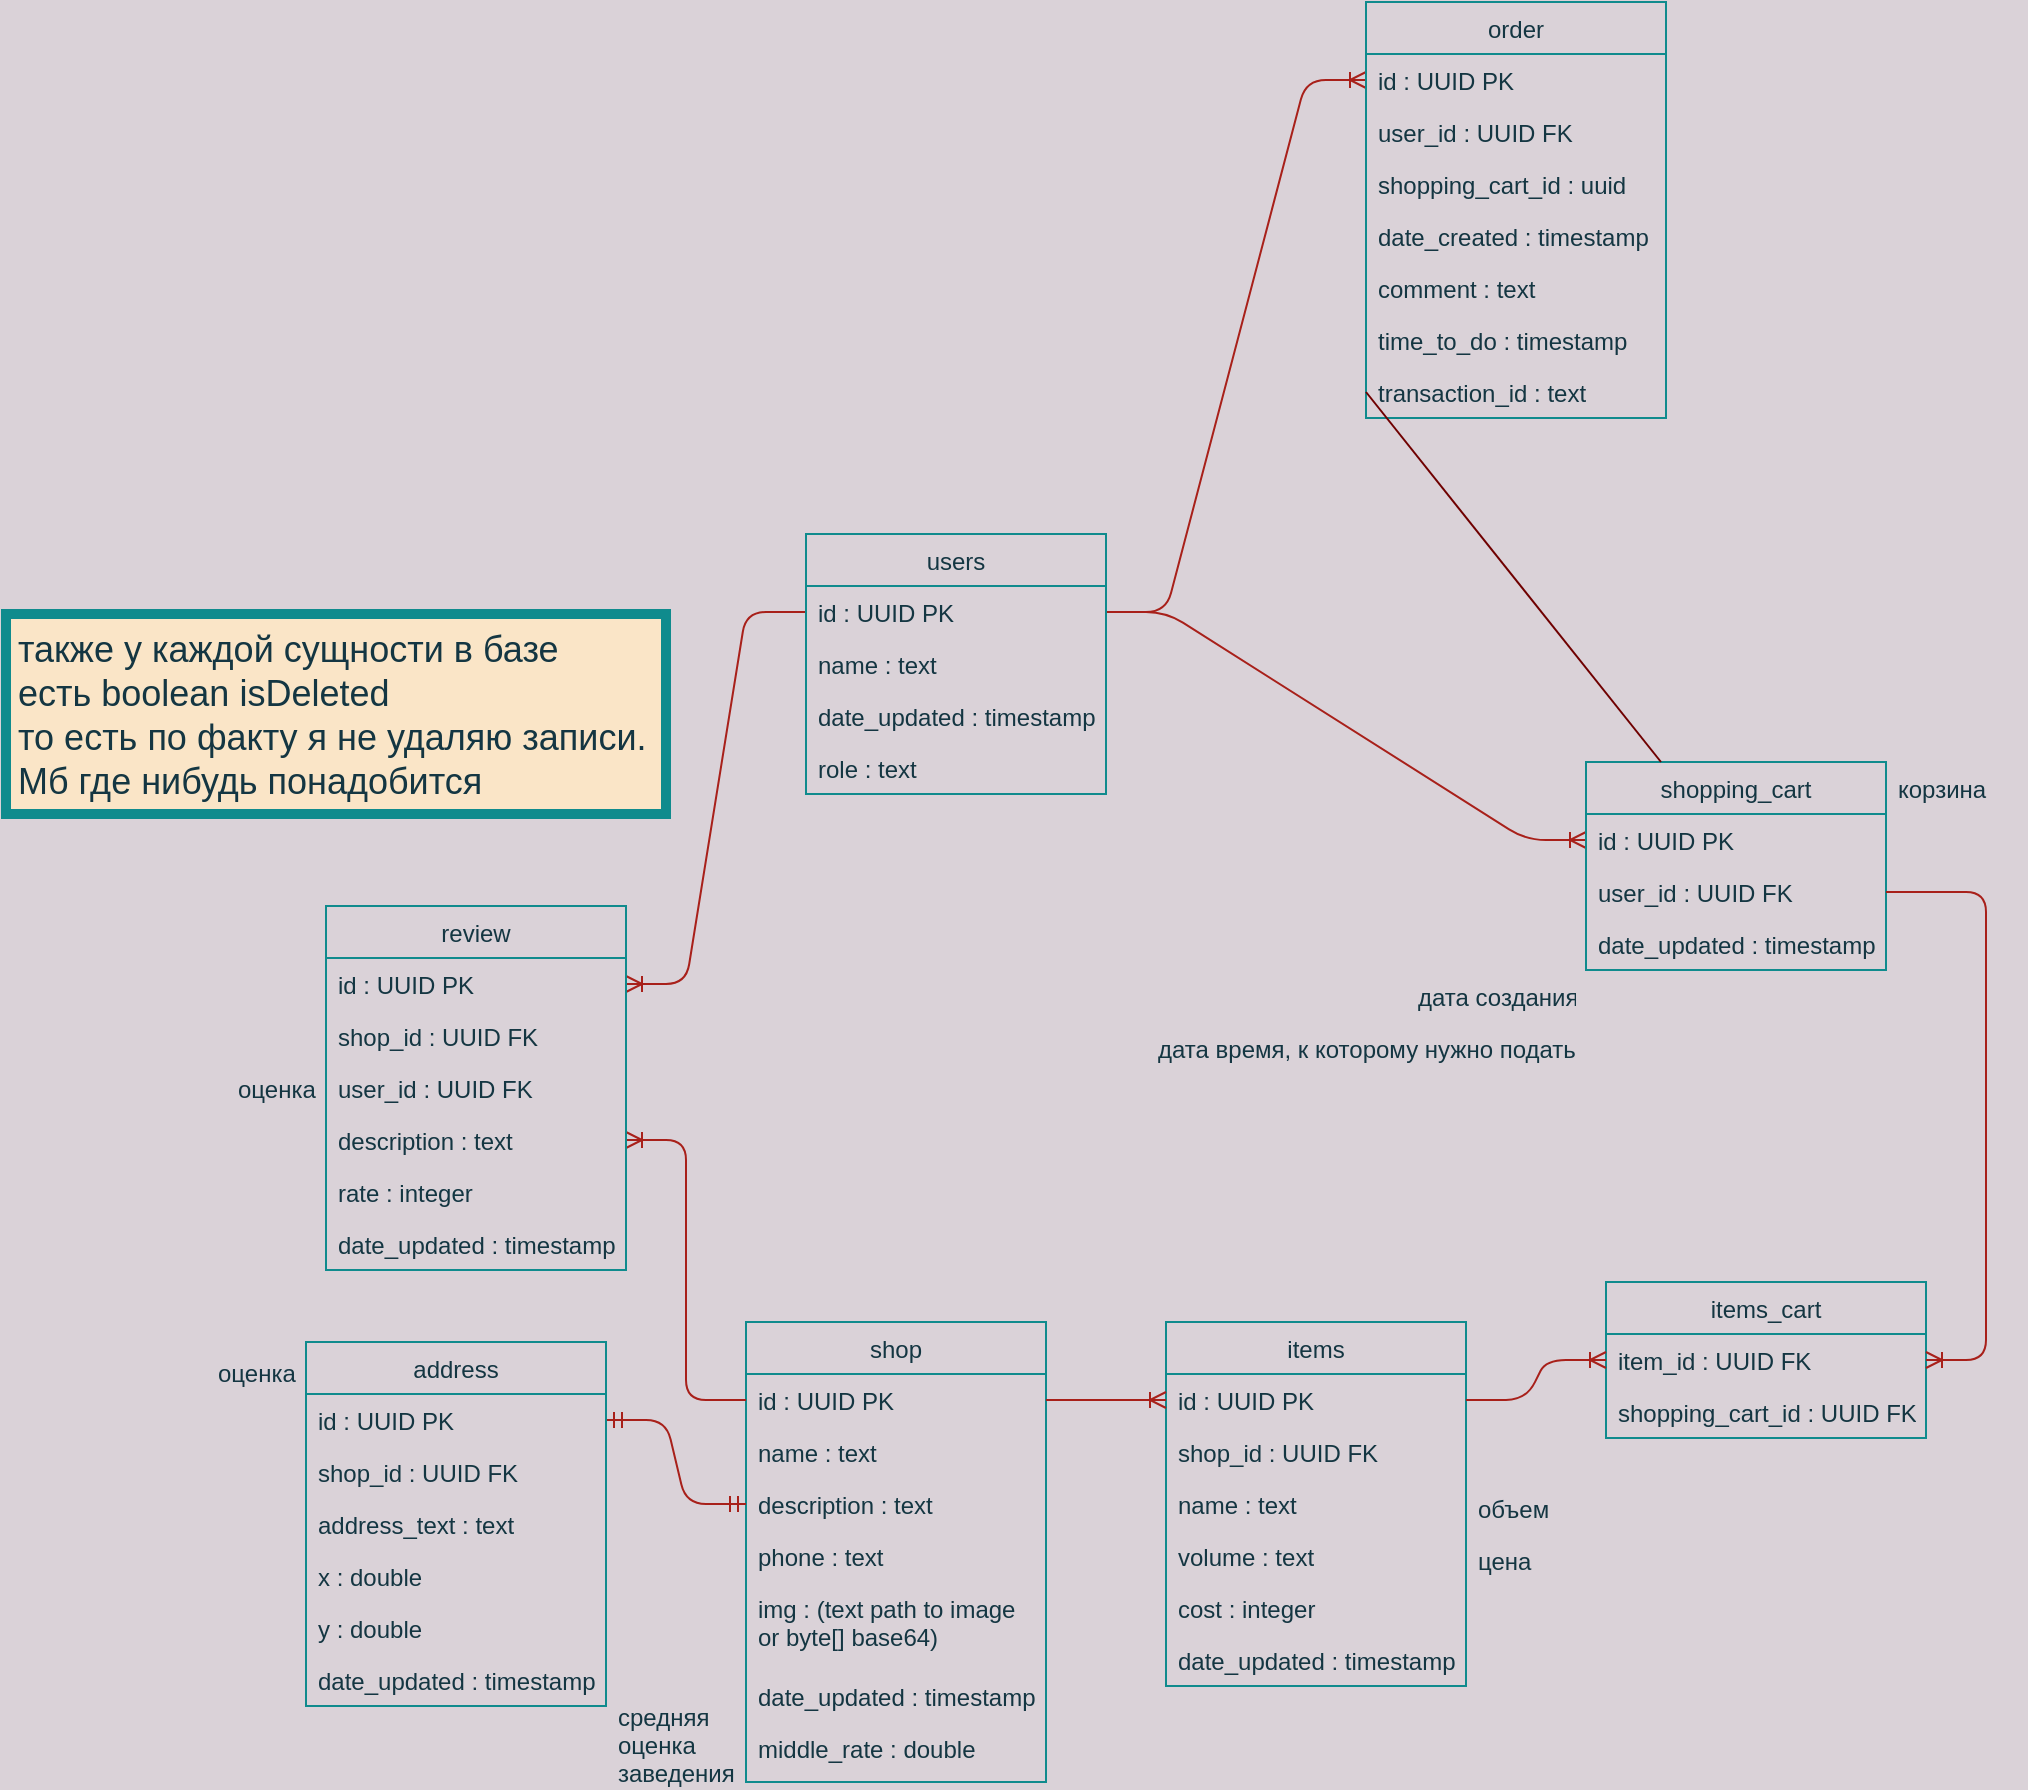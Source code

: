 <mxfile version="13.7.9" type="embed"><diagram id="mk4_29LME3fyjlaXiGMG" name="Page-1"><mxGraphModel dx="612" dy="1837" grid="1" gridSize="10" guides="1" tooltips="1" connect="1" arrows="1" fold="1" page="1" pageScale="1" pageWidth="827" pageHeight="1169" background="#DAD2D8" math="0" shadow="0"><root><mxCell id="0"/><mxCell id="1" parent="0"/><mxCell id="iJNk47OYg-jyD1bxVvRo-1" value="shop" style="swimlane;fontStyle=0;childLayout=stackLayout;horizontal=1;startSize=26;fillColor=none;horizontalStack=0;resizeParent=1;resizeParentMax=0;resizeLast=0;collapsible=1;marginBottom=0;strokeColor=#0F8B8D;fontColor=#143642;" parent="1" vertex="1"><mxGeometry x="510" y="210" width="150" height="230" as="geometry"><mxRectangle x="110" y="240" width="60" height="26" as="alternateBounds"/></mxGeometry></mxCell><mxCell id="iJNk47OYg-jyD1bxVvRo-2" value="id : UUID PK" style="text;strokeColor=none;fillColor=none;align=left;verticalAlign=top;spacingLeft=4;spacingRight=4;overflow=hidden;rotatable=0;points=[[0,0.5],[1,0.5]];portConstraint=eastwest;fontColor=#143642;" parent="iJNk47OYg-jyD1bxVvRo-1" vertex="1"><mxGeometry y="26" width="150" height="26" as="geometry"/></mxCell><mxCell id="iJNk47OYg-jyD1bxVvRo-3" value="name : text" style="text;strokeColor=none;fillColor=none;align=left;verticalAlign=top;spacingLeft=4;spacingRight=4;overflow=hidden;rotatable=0;points=[[0,0.5],[1,0.5]];portConstraint=eastwest;fontColor=#143642;" parent="iJNk47OYg-jyD1bxVvRo-1" vertex="1"><mxGeometry y="52" width="150" height="26" as="geometry"/></mxCell><mxCell id="iJNk47OYg-jyD1bxVvRo-7" value="description : text" style="text;strokeColor=none;fillColor=none;align=left;verticalAlign=top;spacingLeft=4;spacingRight=4;overflow=hidden;rotatable=0;points=[[0,0.5],[1,0.5]];portConstraint=eastwest;fontColor=#143642;" parent="iJNk47OYg-jyD1bxVvRo-1" vertex="1"><mxGeometry y="78" width="150" height="26" as="geometry"/></mxCell><mxCell id="iJNk47OYg-jyD1bxVvRo-9" value="phone : text" style="text;strokeColor=none;fillColor=none;align=left;verticalAlign=top;spacingLeft=4;spacingRight=4;overflow=hidden;rotatable=0;points=[[0,0.5],[1,0.5]];portConstraint=eastwest;fontColor=#143642;" parent="iJNk47OYg-jyD1bxVvRo-1" vertex="1"><mxGeometry y="104" width="150" height="26" as="geometry"/></mxCell><mxCell id="iJNk47OYg-jyD1bxVvRo-10" value="img : (text path to image&#10;or byte[] base64)" style="text;strokeColor=none;fillColor=none;align=left;verticalAlign=top;spacingLeft=4;spacingRight=4;overflow=hidden;rotatable=0;points=[[0,0.5],[1,0.5]];portConstraint=eastwest;fontColor=#143642;" parent="iJNk47OYg-jyD1bxVvRo-1" vertex="1"><mxGeometry y="130" width="150" height="44" as="geometry"/></mxCell><mxCell id="iJNk47OYg-jyD1bxVvRo-14" value="date_updated : timestamp" style="text;strokeColor=none;fillColor=none;align=left;verticalAlign=top;spacingLeft=4;spacingRight=4;overflow=hidden;rotatable=0;points=[[0,0.5],[1,0.5]];portConstraint=eastwest;fontColor=#143642;" parent="iJNk47OYg-jyD1bxVvRo-1" vertex="1"><mxGeometry y="174" width="150" height="26" as="geometry"/></mxCell><mxCell id="iJNk47OYg-jyD1bxVvRo-4" value="middle_rate : double" style="text;strokeColor=none;fillColor=none;align=left;verticalAlign=top;spacingLeft=4;spacingRight=4;overflow=hidden;rotatable=0;points=[[0,0.5],[1,0.5]];portConstraint=eastwest;fontColor=#143642;" parent="iJNk47OYg-jyD1bxVvRo-1" vertex="1"><mxGeometry y="200" width="150" height="30" as="geometry"/></mxCell><mxCell id="iJNk47OYg-jyD1bxVvRo-19" value="items" style="swimlane;fontStyle=0;childLayout=stackLayout;horizontal=1;startSize=26;fillColor=none;horizontalStack=0;resizeParent=1;resizeParentMax=0;resizeLast=0;collapsible=1;marginBottom=0;strokeColor=#0F8B8D;fontColor=#143642;" parent="1" vertex="1"><mxGeometry x="720" y="210" width="150" height="182" as="geometry"><mxRectangle x="280" y="240" width="60" height="26" as="alternateBounds"/></mxGeometry></mxCell><mxCell id="iJNk47OYg-jyD1bxVvRo-20" value="id : UUID PK" style="text;strokeColor=none;fillColor=none;align=left;verticalAlign=top;spacingLeft=4;spacingRight=4;overflow=hidden;rotatable=0;points=[[0,0.5],[1,0.5]];portConstraint=eastwest;fontColor=#143642;" parent="iJNk47OYg-jyD1bxVvRo-19" vertex="1"><mxGeometry y="26" width="150" height="26" as="geometry"/></mxCell><mxCell id="iJNk47OYg-jyD1bxVvRo-26" value="shop_id : UUID FK" style="text;strokeColor=none;fillColor=none;align=left;verticalAlign=top;spacingLeft=4;spacingRight=4;overflow=hidden;rotatable=0;points=[[0,0.5],[1,0.5]];portConstraint=eastwest;fontColor=#143642;" parent="iJNk47OYg-jyD1bxVvRo-19" vertex="1"><mxGeometry y="52" width="150" height="26" as="geometry"/></mxCell><mxCell id="iJNk47OYg-jyD1bxVvRo-21" value="name : text" style="text;strokeColor=none;fillColor=none;align=left;verticalAlign=top;spacingLeft=4;spacingRight=4;overflow=hidden;rotatable=0;points=[[0,0.5],[1,0.5]];portConstraint=eastwest;fontColor=#143642;" parent="iJNk47OYg-jyD1bxVvRo-19" vertex="1"><mxGeometry y="78" width="150" height="26" as="geometry"/></mxCell><mxCell id="iJNk47OYg-jyD1bxVvRo-22" value="volume : text" style="text;strokeColor=none;fillColor=none;align=left;verticalAlign=top;spacingLeft=4;spacingRight=4;overflow=hidden;rotatable=0;points=[[0,0.5],[1,0.5]];portConstraint=eastwest;fontColor=#143642;" parent="iJNk47OYg-jyD1bxVvRo-19" vertex="1"><mxGeometry y="104" width="150" height="26" as="geometry"/></mxCell><mxCell id="iJNk47OYg-jyD1bxVvRo-23" value="cost : integer" style="text;strokeColor=none;fillColor=none;align=left;verticalAlign=top;spacingLeft=4;spacingRight=4;overflow=hidden;rotatable=0;points=[[0,0.5],[1,0.5]];portConstraint=eastwest;fontColor=#143642;" parent="iJNk47OYg-jyD1bxVvRo-19" vertex="1"><mxGeometry y="130" width="150" height="26" as="geometry"/></mxCell><mxCell id="28" value="date_updated : timestamp" style="text;strokeColor=none;fillColor=none;align=left;verticalAlign=top;spacingLeft=4;spacingRight=4;overflow=hidden;rotatable=0;points=[[0,0.5],[1,0.5]];portConstraint=eastwest;fontColor=#143642;" parent="iJNk47OYg-jyD1bxVvRo-19" vertex="1"><mxGeometry y="156" width="150" height="26" as="geometry"/></mxCell><mxCell id="iJNk47OYg-jyD1bxVvRo-75" value="" style="edgeStyle=entityRelationEdgeStyle;fontSize=12;html=1;endArrow=ERoneToMany;exitX=1;exitY=0.5;exitDx=0;exitDy=0;strokeColor=#A8201A;fontColor=#143642;labelBackgroundColor=#DAD2D8;" parent="1" source="iJNk47OYg-jyD1bxVvRo-60" target="29" edge="1"><mxGeometry width="100" height="100" relative="1" as="geometry"><mxPoint x="360" y="270" as="sourcePoint"/><mxPoint x="460" y="170" as="targetPoint"/></mxGeometry></mxCell><mxCell id="iJNk47OYg-jyD1bxVvRo-76" value="" style="edgeStyle=entityRelationEdgeStyle;fontSize=12;html=1;endArrow=ERoneToMany;strokeColor=#A8201A;fontColor=#143642;labelBackgroundColor=#DAD2D8;" parent="1" source="iJNk47OYg-jyD1bxVvRo-2" target="iJNk47OYg-jyD1bxVvRo-53" edge="1"><mxGeometry width="100" height="100" relative="1" as="geometry"><mxPoint x="360" y="330" as="sourcePoint"/><mxPoint x="473.36" y="98.994" as="targetPoint"/></mxGeometry></mxCell><mxCell id="iJNk47OYg-jyD1bxVvRo-77" value="" style="edgeStyle=entityRelationEdgeStyle;fontSize=12;html=1;endArrow=ERoneToMany;strokeColor=#A8201A;fontColor=#143642;labelBackgroundColor=#DAD2D8;" parent="1" source="iJNk47OYg-jyD1bxVvRo-60" target="iJNk47OYg-jyD1bxVvRo-50" edge="1"><mxGeometry width="100" height="100" relative="1" as="geometry"><mxPoint x="540" y="330" as="sourcePoint"/><mxPoint x="640" y="230" as="targetPoint"/></mxGeometry></mxCell><mxCell id="DFCJe154SnKGi0cL0aBG-6" value="" style="edgeStyle=entityRelationEdgeStyle;fontSize=12;html=1;endArrow=ERmandOne;startArrow=ERmandOne;strokeColor=#A8201A;fontColor=#143642;labelBackgroundColor=#DAD2D8;" parent="1" source="DFCJe154SnKGi0cL0aBG-2" target="iJNk47OYg-jyD1bxVvRo-7" edge="1"><mxGeometry width="100" height="100" relative="1" as="geometry"><mxPoint x="430" y="400" as="sourcePoint"/><mxPoint x="530" y="300" as="targetPoint"/></mxGeometry></mxCell><mxCell id="MwKqQEceN8kSWKsUcLzE-1" value="" style="edgeStyle=entityRelationEdgeStyle;fontSize=12;html=1;endArrow=ERoneToMany;strokeColor=#A8201A;fontColor=#143642;labelBackgroundColor=#DAD2D8;" parent="1" source="iJNk47OYg-jyD1bxVvRo-2" target="iJNk47OYg-jyD1bxVvRo-20" edge="1"><mxGeometry width="100" height="100" relative="1" as="geometry"><mxPoint x="520" y="259" as="sourcePoint"/><mxPoint x="460" y="115" as="targetPoint"/></mxGeometry></mxCell><mxCell id="16" value="" style="edgeStyle=entityRelationEdgeStyle;fontSize=12;html=1;endArrow=ERoneToMany;strokeColor=#A8201A;fontColor=#143642;labelBackgroundColor=#DAD2D8;" parent="1" source="iJNk47OYg-jyD1bxVvRo-60" target="3" edge="1"><mxGeometry width="100" height="100" relative="1" as="geometry"><mxPoint x="870" y="89" as="sourcePoint"/><mxPoint x="940" y="-31" as="targetPoint"/></mxGeometry></mxCell><mxCell id="18" value="оценка" style="text;strokeColor=none;fillColor=none;align=left;verticalAlign=top;spacingLeft=4;spacingRight=4;overflow=hidden;rotatable=0;points=[[0,0.5],[1,0.5]];portConstraint=eastwest;fontColor=#143642;" parent="1" vertex="1"><mxGeometry x="250" y="80" width="50" height="26" as="geometry"/></mxCell><mxCell id="19" value="оценка" style="text;strokeColor=none;fillColor=none;align=left;verticalAlign=top;spacingLeft=4;spacingRight=4;overflow=hidden;rotatable=0;points=[[0,0.5],[1,0.5]];portConstraint=eastwest;fontColor=#143642;" parent="1" vertex="1"><mxGeometry x="240" y="222" width="50" height="26" as="geometry"/></mxCell><mxCell id="20" value="средняя&#10;оценка&#10;заведения" style="text;strokeColor=none;fillColor=none;align=left;verticalAlign=top;spacingLeft=4;spacingRight=4;overflow=hidden;rotatable=0;points=[[0,0.5],[1,0.5]];portConstraint=eastwest;fontColor=#143642;" parent="1" vertex="1"><mxGeometry x="440" y="394" width="70" height="46" as="geometry"/></mxCell><mxCell id="21" value="объем" style="text;strokeColor=none;fillColor=none;align=left;verticalAlign=top;spacingLeft=4;spacingRight=4;overflow=hidden;rotatable=0;points=[[0,0.5],[1,0.5]];portConstraint=eastwest;fontColor=#143642;" parent="1" vertex="1"><mxGeometry x="870" y="290" width="70" height="26" as="geometry"/></mxCell><mxCell id="22" value="цена" style="text;strokeColor=none;fillColor=none;align=left;verticalAlign=top;spacingLeft=4;spacingRight=4;overflow=hidden;rotatable=0;points=[[0,0.5],[1,0.5]];portConstraint=eastwest;fontColor=#143642;" parent="1" vertex="1"><mxGeometry x="870" y="316" width="70" height="26" as="geometry"/></mxCell><mxCell id="23" value="корзина" style="text;strokeColor=none;fillColor=none;align=left;verticalAlign=top;spacingLeft=4;spacingRight=4;overflow=hidden;rotatable=0;points=[[0,0.5],[1,0.5]];portConstraint=eastwest;fontColor=#143642;" parent="1" vertex="1"><mxGeometry x="1080" y="-70" width="70" height="26" as="geometry"/></mxCell><mxCell id="24" value="дата создания" style="text;strokeColor=none;fillColor=none;align=left;verticalAlign=top;spacingLeft=4;spacingRight=4;overflow=hidden;rotatable=0;points=[[0,0.5],[1,0.5]];portConstraint=eastwest;fontColor=#143642;" parent="1" vertex="1"><mxGeometry x="840" y="34" width="90" height="26" as="geometry"/></mxCell><mxCell id="25" value="дата время, к которому нужно подать" style="text;strokeColor=none;fillColor=none;align=left;verticalAlign=top;spacingLeft=4;spacingRight=4;overflow=hidden;rotatable=0;points=[[0,0.5],[1,0.5]];portConstraint=eastwest;fontColor=#143642;" parent="1" vertex="1"><mxGeometry x="710" y="60" width="220" height="26" as="geometry"/></mxCell><mxCell id="iJNk47OYg-jyD1bxVvRo-49" value="review" style="swimlane;fontStyle=0;childLayout=stackLayout;horizontal=1;startSize=26;fillColor=none;horizontalStack=0;resizeParent=1;resizeParentMax=0;resizeLast=0;collapsible=1;marginBottom=0;strokeColor=#0F8B8D;fontColor=#143642;" parent="1" vertex="1"><mxGeometry x="300" y="2" width="150" height="182" as="geometry"><mxRectangle x="344" y="22" width="60" height="26" as="alternateBounds"/></mxGeometry></mxCell><mxCell id="iJNk47OYg-jyD1bxVvRo-50" value="id : UUID PK" style="text;strokeColor=none;fillColor=none;align=left;verticalAlign=top;spacingLeft=4;spacingRight=4;overflow=hidden;rotatable=0;points=[[0,0.5],[1,0.5]];portConstraint=eastwest;fontColor=#143642;" parent="iJNk47OYg-jyD1bxVvRo-49" vertex="1"><mxGeometry y="26" width="150" height="26" as="geometry"/></mxCell><mxCell id="40" value="shop_id : UUID FK" style="text;strokeColor=none;fillColor=none;align=left;verticalAlign=top;spacingLeft=4;spacingRight=4;overflow=hidden;rotatable=0;points=[[0,0.5],[1,0.5]];portConstraint=eastwest;fontColor=#143642;" parent="iJNk47OYg-jyD1bxVvRo-49" vertex="1"><mxGeometry y="52" width="150" height="26" as="geometry"/></mxCell><mxCell id="41" value="user_id : UUID FK" style="text;strokeColor=none;fillColor=none;align=left;verticalAlign=top;spacingLeft=4;spacingRight=4;overflow=hidden;rotatable=0;points=[[0,0.5],[1,0.5]];portConstraint=eastwest;fontColor=#143642;" parent="iJNk47OYg-jyD1bxVvRo-49" vertex="1"><mxGeometry y="78" width="150" height="26" as="geometry"/></mxCell><mxCell id="iJNk47OYg-jyD1bxVvRo-53" value="description : text" style="text;strokeColor=none;fillColor=none;align=left;verticalAlign=top;spacingLeft=4;spacingRight=4;overflow=hidden;rotatable=0;points=[[0,0.5],[1,0.5]];portConstraint=eastwest;fontColor=#143642;" parent="iJNk47OYg-jyD1bxVvRo-49" vertex="1"><mxGeometry y="104" width="150" height="26" as="geometry"/></mxCell><mxCell id="iJNk47OYg-jyD1bxVvRo-54" value="rate : integer" style="text;strokeColor=none;fillColor=none;align=left;verticalAlign=top;spacingLeft=4;spacingRight=4;overflow=hidden;rotatable=0;points=[[0,0.5],[1,0.5]];portConstraint=eastwest;fontColor=#143642;" parent="iJNk47OYg-jyD1bxVvRo-49" vertex="1"><mxGeometry y="130" width="150" height="26" as="geometry"/></mxCell><mxCell id="42" value="date_updated : timestamp" style="text;strokeColor=none;fillColor=none;align=left;verticalAlign=top;spacingLeft=4;spacingRight=4;overflow=hidden;rotatable=0;points=[[0,0.5],[1,0.5]];portConstraint=eastwest;fontColor=#143642;" parent="iJNk47OYg-jyD1bxVvRo-49" vertex="1"><mxGeometry y="156" width="150" height="26" as="geometry"/></mxCell><mxCell id="47" value="также у каждой сущности в базе &#10;есть boolean isDeleted&#10;то есть по факту я не удаляю записи. &#10;Мб где нибудь понадобится" style="text;strokeColor=#0F8B8D;fillColor=#FAE5C7;align=left;verticalAlign=top;spacingLeft=4;spacingRight=4;overflow=hidden;rotatable=0;points=[[0,0.5],[1,0.5]];portConstraint=eastwest;fontSize=18;strokeWidth=5;fontColor=#143642;" parent="1" vertex="1"><mxGeometry x="140" y="-144" width="330" height="100" as="geometry"/></mxCell><mxCell id="48" value="items_cart" style="swimlane;fontStyle=0;childLayout=stackLayout;horizontal=1;startSize=26;fillColor=none;horizontalStack=0;resizeParent=1;resizeParentMax=0;resizeLast=0;collapsible=1;marginBottom=0;strokeColor=#0F8B8D;fontColor=#143642;" parent="1" vertex="1"><mxGeometry x="940" y="190" width="160" height="78" as="geometry"><mxRectangle x="280" y="240" width="60" height="26" as="alternateBounds"/></mxGeometry></mxCell><mxCell id="49" value="item_id : UUID FK" style="text;strokeColor=none;fillColor=none;align=left;verticalAlign=top;spacingLeft=4;spacingRight=4;overflow=hidden;rotatable=0;points=[[0,0.5],[1,0.5]];portConstraint=eastwest;fontColor=#143642;" parent="48" vertex="1"><mxGeometry y="26" width="160" height="26" as="geometry"/></mxCell><mxCell id="50" value="shopping_cart_id : UUID FK" style="text;strokeColor=none;fillColor=none;align=left;verticalAlign=top;spacingLeft=4;spacingRight=4;overflow=hidden;rotatable=0;points=[[0,0.5],[1,0.5]];portConstraint=eastwest;fontColor=#143642;" parent="48" vertex="1"><mxGeometry y="52" width="160" height="26" as="geometry"/></mxCell><mxCell id="55" value="" style="edgeStyle=entityRelationEdgeStyle;fontSize=12;html=1;endArrow=ERoneToMany;strokeColor=#A8201A;fontColor=#143642;labelBackgroundColor=#DAD2D8;" parent="1" source="iJNk47OYg-jyD1bxVvRo-20" target="49" edge="1"><mxGeometry width="100" height="100" relative="1" as="geometry"><mxPoint x="670" y="259" as="sourcePoint"/><mxPoint x="730" y="259" as="targetPoint"/></mxGeometry></mxCell><mxCell id="iJNk47OYg-jyD1bxVvRo-59" value="users" style="swimlane;fontStyle=0;childLayout=stackLayout;horizontal=1;startSize=26;fillColor=none;horizontalStack=0;resizeParent=1;resizeParentMax=0;resizeLast=0;collapsible=1;marginBottom=0;strokeColor=#0F8B8D;fontColor=#143642;" parent="1" vertex="1"><mxGeometry x="540" y="-184" width="150" height="130" as="geometry"><mxRectangle x="580" y="70" width="60" height="26" as="alternateBounds"/></mxGeometry></mxCell><mxCell id="iJNk47OYg-jyD1bxVvRo-60" value="id : UUID PK" style="text;strokeColor=none;fillColor=none;align=left;verticalAlign=top;spacingLeft=4;spacingRight=4;overflow=hidden;rotatable=0;points=[[0,0.5],[1,0.5]];portConstraint=eastwest;fontColor=#143642;" parent="iJNk47OYg-jyD1bxVvRo-59" vertex="1"><mxGeometry y="26" width="150" height="26" as="geometry"/></mxCell><mxCell id="iJNk47OYg-jyD1bxVvRo-61" value="name : text" style="text;strokeColor=none;fillColor=none;align=left;verticalAlign=top;spacingLeft=4;spacingRight=4;overflow=hidden;rotatable=0;points=[[0,0.5],[1,0.5]];portConstraint=eastwest;fontColor=#143642;" parent="iJNk47OYg-jyD1bxVvRo-59" vertex="1"><mxGeometry y="52" width="150" height="26" as="geometry"/></mxCell><mxCell id="58" value="date_updated : timestamp" style="text;strokeColor=none;fillColor=none;align=left;verticalAlign=top;spacingLeft=4;spacingRight=4;overflow=hidden;rotatable=0;points=[[0,0.5],[1,0.5]];portConstraint=eastwest;fontColor=#143642;" vertex="1" parent="iJNk47OYg-jyD1bxVvRo-59"><mxGeometry y="78" width="150" height="26" as="geometry"/></mxCell><mxCell id="46" value="role : text" style="text;strokeColor=none;fillColor=none;align=left;verticalAlign=top;spacingLeft=4;spacingRight=4;overflow=hidden;rotatable=0;points=[[0,0.5],[1,0.5]];portConstraint=eastwest;fontColor=#143642;" parent="iJNk47OYg-jyD1bxVvRo-59" vertex="1"><mxGeometry y="104" width="150" height="26" as="geometry"/></mxCell><mxCell id="2" value="shopping_cart" style="swimlane;fontStyle=0;childLayout=stackLayout;horizontal=1;startSize=26;fillColor=none;horizontalStack=0;resizeParent=1;resizeParentMax=0;resizeLast=0;collapsible=1;marginBottom=0;strokeColor=#0F8B8D;fontColor=#143642;" parent="1" vertex="1"><mxGeometry x="930" y="-70" width="150" height="104" as="geometry"><mxRectangle x="110" y="240" width="60" height="26" as="alternateBounds"/></mxGeometry></mxCell><mxCell id="3" value="id : UUID PK" style="text;strokeColor=none;fillColor=none;align=left;verticalAlign=top;spacingLeft=4;spacingRight=4;overflow=hidden;rotatable=0;points=[[0,0.5],[1,0.5]];portConstraint=eastwest;fontColor=#143642;" parent="2" vertex="1"><mxGeometry y="26" width="150" height="26" as="geometry"/></mxCell><mxCell id="43" value="user_id : UUID FK" style="text;strokeColor=none;fillColor=none;align=left;verticalAlign=top;spacingLeft=4;spacingRight=4;overflow=hidden;rotatable=0;points=[[0,0.5],[1,0.5]];portConstraint=eastwest;fontColor=#143642;" parent="2" vertex="1"><mxGeometry y="52" width="150" height="26" as="geometry"/></mxCell><mxCell id="13" value="date_updated : timestamp" style="text;strokeColor=none;fillColor=none;align=left;verticalAlign=top;spacingLeft=4;spacingRight=4;overflow=hidden;rotatable=0;points=[[0,0.5],[1,0.5]];portConstraint=eastwest;fontColor=#143642;" parent="2" vertex="1"><mxGeometry y="78" width="150" height="26" as="geometry"/></mxCell><mxCell id="57" value="" style="edgeStyle=entityRelationEdgeStyle;fontSize=12;html=1;endArrow=ERoneToMany;strokeColor=#A8201A;fontColor=#143642;labelBackgroundColor=#DAD2D8;" parent="1" source="43" target="49" edge="1"><mxGeometry width="100" height="100" relative="1" as="geometry"><mxPoint x="880" y="259.0" as="sourcePoint"/><mxPoint x="950" y="239.0" as="targetPoint"/></mxGeometry></mxCell><mxCell id="DFCJe154SnKGi0cL0aBG-1" value="address" style="swimlane;fontStyle=0;childLayout=stackLayout;horizontal=1;startSize=26;fillColor=none;horizontalStack=0;resizeParent=1;resizeParentMax=0;resizeLast=0;collapsible=1;marginBottom=0;strokeColor=#0F8B8D;fontColor=#143642;" parent="1" vertex="1"><mxGeometry x="290" y="220" width="150" height="182" as="geometry"><mxRectangle x="344" y="22" width="60" height="26" as="alternateBounds"/></mxGeometry></mxCell><mxCell id="DFCJe154SnKGi0cL0aBG-2" value="id : UUID PK" style="text;strokeColor=none;fillColor=none;align=left;verticalAlign=top;spacingLeft=4;spacingRight=4;overflow=hidden;rotatable=0;points=[[0,0.5],[1,0.5]];portConstraint=eastwest;fontColor=#143642;" parent="DFCJe154SnKGi0cL0aBG-1" vertex="1"><mxGeometry y="26" width="150" height="26" as="geometry"/></mxCell><mxCell id="26" value="shop_id : UUID FK" style="text;strokeColor=none;fillColor=none;align=left;verticalAlign=top;spacingLeft=4;spacingRight=4;overflow=hidden;rotatable=0;points=[[0,0.5],[1,0.5]];portConstraint=eastwest;fontColor=#143642;" parent="DFCJe154SnKGi0cL0aBG-1" vertex="1"><mxGeometry y="52" width="150" height="26" as="geometry"/></mxCell><mxCell id="DFCJe154SnKGi0cL0aBG-3" value="address_text : text" style="text;strokeColor=none;fillColor=none;align=left;verticalAlign=top;spacingLeft=4;spacingRight=4;overflow=hidden;rotatable=0;points=[[0,0.5],[1,0.5]];portConstraint=eastwest;fontColor=#143642;" parent="DFCJe154SnKGi0cL0aBG-1" vertex="1"><mxGeometry y="78" width="150" height="26" as="geometry"/></mxCell><mxCell id="DFCJe154SnKGi0cL0aBG-5" value="x : double" style="text;strokeColor=none;fillColor=none;align=left;verticalAlign=top;spacingLeft=4;spacingRight=4;overflow=hidden;rotatable=0;points=[[0,0.5],[1,0.5]];portConstraint=eastwest;fontColor=#143642;" parent="DFCJe154SnKGi0cL0aBG-1" vertex="1"><mxGeometry y="104" width="150" height="26" as="geometry"/></mxCell><mxCell id="DFCJe154SnKGi0cL0aBG-4" value="y : double" style="text;strokeColor=none;fillColor=none;align=left;verticalAlign=top;spacingLeft=4;spacingRight=4;overflow=hidden;rotatable=0;points=[[0,0.5],[1,0.5]];portConstraint=eastwest;fontColor=#143642;" parent="DFCJe154SnKGi0cL0aBG-1" vertex="1"><mxGeometry y="130" width="150" height="26" as="geometry"/></mxCell><mxCell id="27" value="date_updated : timestamp" style="text;strokeColor=none;fillColor=none;align=left;verticalAlign=top;spacingLeft=4;spacingRight=4;overflow=hidden;rotatable=0;points=[[0,0.5],[1,0.5]];portConstraint=eastwest;fontColor=#143642;" parent="DFCJe154SnKGi0cL0aBG-1" vertex="1"><mxGeometry y="156" width="150" height="26" as="geometry"/></mxCell><mxCell id="iJNk47OYg-jyD1bxVvRo-31" value="order" style="swimlane;fontStyle=0;childLayout=stackLayout;horizontal=1;startSize=26;fillColor=none;horizontalStack=0;resizeParent=1;resizeParentMax=0;resizeLast=0;collapsible=1;marginBottom=0;strokeColor=#0F8B8D;fontColor=#143642;" parent="1" vertex="1"><mxGeometry x="820" y="-450" width="150" height="208" as="geometry"><mxRectangle x="640" y="230" width="60" height="26" as="alternateBounds"/></mxGeometry></mxCell><mxCell id="29" value="id : UUID PK" style="text;strokeColor=none;fillColor=none;align=left;verticalAlign=top;spacingLeft=4;spacingRight=4;overflow=hidden;rotatable=0;points=[[0,0.5],[1,0.5]];portConstraint=eastwest;fontColor=#143642;" parent="iJNk47OYg-jyD1bxVvRo-31" vertex="1"><mxGeometry y="26" width="150" height="26" as="geometry"/></mxCell><mxCell id="30" value="user_id : UUID FK" style="text;strokeColor=none;fillColor=none;align=left;verticalAlign=top;spacingLeft=4;spacingRight=4;overflow=hidden;rotatable=0;points=[[0,0.5],[1,0.5]];portConstraint=eastwest;fontColor=#143642;" parent="iJNk47OYg-jyD1bxVvRo-31" vertex="1"><mxGeometry y="52" width="150" height="26" as="geometry"/></mxCell><mxCell id="61" value="shopping_cart_id : uuid" style="text;strokeColor=none;fillColor=none;align=left;verticalAlign=top;spacingLeft=4;spacingRight=4;overflow=hidden;rotatable=0;points=[[0,0.5],[1,0.5]];portConstraint=eastwest;fontColor=#143642;" vertex="1" parent="iJNk47OYg-jyD1bxVvRo-31"><mxGeometry y="78" width="150" height="26" as="geometry"/></mxCell><mxCell id="iJNk47OYg-jyD1bxVvRo-32" value="date_created : timestamp&#10;" style="text;strokeColor=none;fillColor=none;align=left;verticalAlign=top;spacingLeft=4;spacingRight=4;overflow=hidden;rotatable=0;points=[[0,0.5],[1,0.5]];portConstraint=eastwest;fontColor=#143642;" parent="iJNk47OYg-jyD1bxVvRo-31" vertex="1"><mxGeometry y="104" width="150" height="26" as="geometry"/></mxCell><mxCell id="12" value="comment : text" style="text;strokeColor=none;fillColor=none;align=left;verticalAlign=top;spacingLeft=4;spacingRight=4;overflow=hidden;rotatable=0;points=[[0,0.5],[1,0.5]];portConstraint=eastwest;fontColor=#143642;" parent="iJNk47OYg-jyD1bxVvRo-31" vertex="1"><mxGeometry y="130" width="150" height="26" as="geometry"/></mxCell><mxCell id="15" value="time_to_do : timestamp" style="text;strokeColor=none;fillColor=none;align=left;verticalAlign=top;spacingLeft=4;spacingRight=4;overflow=hidden;rotatable=0;points=[[0,0.5],[1,0.5]];portConstraint=eastwest;fontColor=#143642;" parent="iJNk47OYg-jyD1bxVvRo-31" vertex="1"><mxGeometry y="156" width="150" height="26" as="geometry"/></mxCell><mxCell id="14" value="transaction_id : text" style="text;strokeColor=none;fillColor=none;align=left;verticalAlign=top;spacingLeft=4;spacingRight=4;overflow=hidden;rotatable=0;points=[[0,0.5],[1,0.5]];portConstraint=eastwest;fontColor=#143642;" parent="iJNk47OYg-jyD1bxVvRo-31" vertex="1"><mxGeometry y="182" width="150" height="26" as="geometry"/></mxCell><mxCell id="62" value="" style="endArrow=none;html=1;entryX=0;entryY=0.5;entryDx=0;entryDy=0;exitX=0.25;exitY=0;exitDx=0;exitDy=0;fillColor=#a20025;strokeColor=#6F0000;" edge="1" parent="1" source="2" target="14"><mxGeometry width="50" height="50" relative="1" as="geometry"><mxPoint x="780" y="-110" as="sourcePoint"/><mxPoint x="830" y="-160" as="targetPoint"/></mxGeometry></mxCell></root></mxGraphModel></diagram></mxfile>